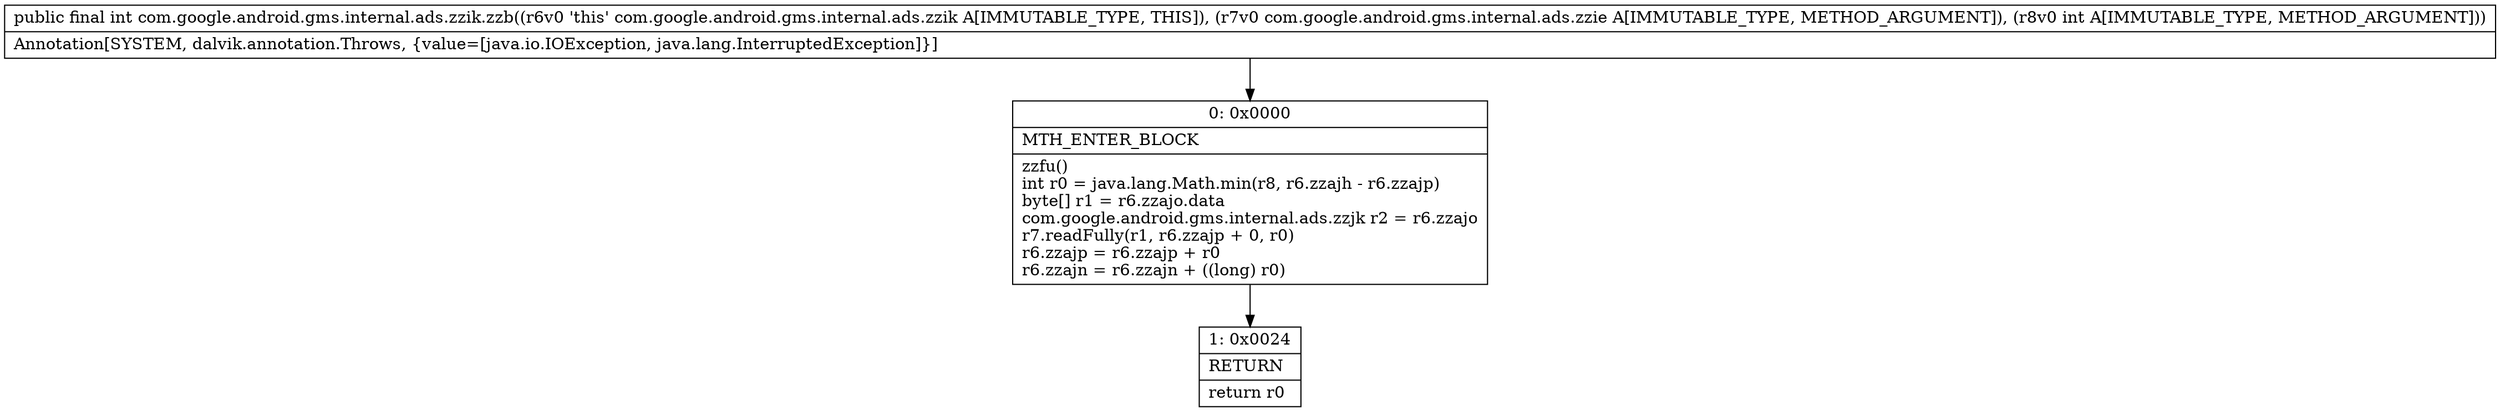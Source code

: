 digraph "CFG forcom.google.android.gms.internal.ads.zzik.zzb(Lcom\/google\/android\/gms\/internal\/ads\/zzie;I)I" {
Node_0 [shape=record,label="{0\:\ 0x0000|MTH_ENTER_BLOCK\l|zzfu()\lint r0 = java.lang.Math.min(r8, r6.zzajh \- r6.zzajp)\lbyte[] r1 = r6.zzajo.data\lcom.google.android.gms.internal.ads.zzjk r2 = r6.zzajo\lr7.readFully(r1, r6.zzajp + 0, r0)\lr6.zzajp = r6.zzajp + r0\lr6.zzajn = r6.zzajn + ((long) r0)\l}"];
Node_1 [shape=record,label="{1\:\ 0x0024|RETURN\l|return r0\l}"];
MethodNode[shape=record,label="{public final int com.google.android.gms.internal.ads.zzik.zzb((r6v0 'this' com.google.android.gms.internal.ads.zzik A[IMMUTABLE_TYPE, THIS]), (r7v0 com.google.android.gms.internal.ads.zzie A[IMMUTABLE_TYPE, METHOD_ARGUMENT]), (r8v0 int A[IMMUTABLE_TYPE, METHOD_ARGUMENT]))  | Annotation[SYSTEM, dalvik.annotation.Throws, \{value=[java.io.IOException, java.lang.InterruptedException]\}]\l}"];
MethodNode -> Node_0;
Node_0 -> Node_1;
}

